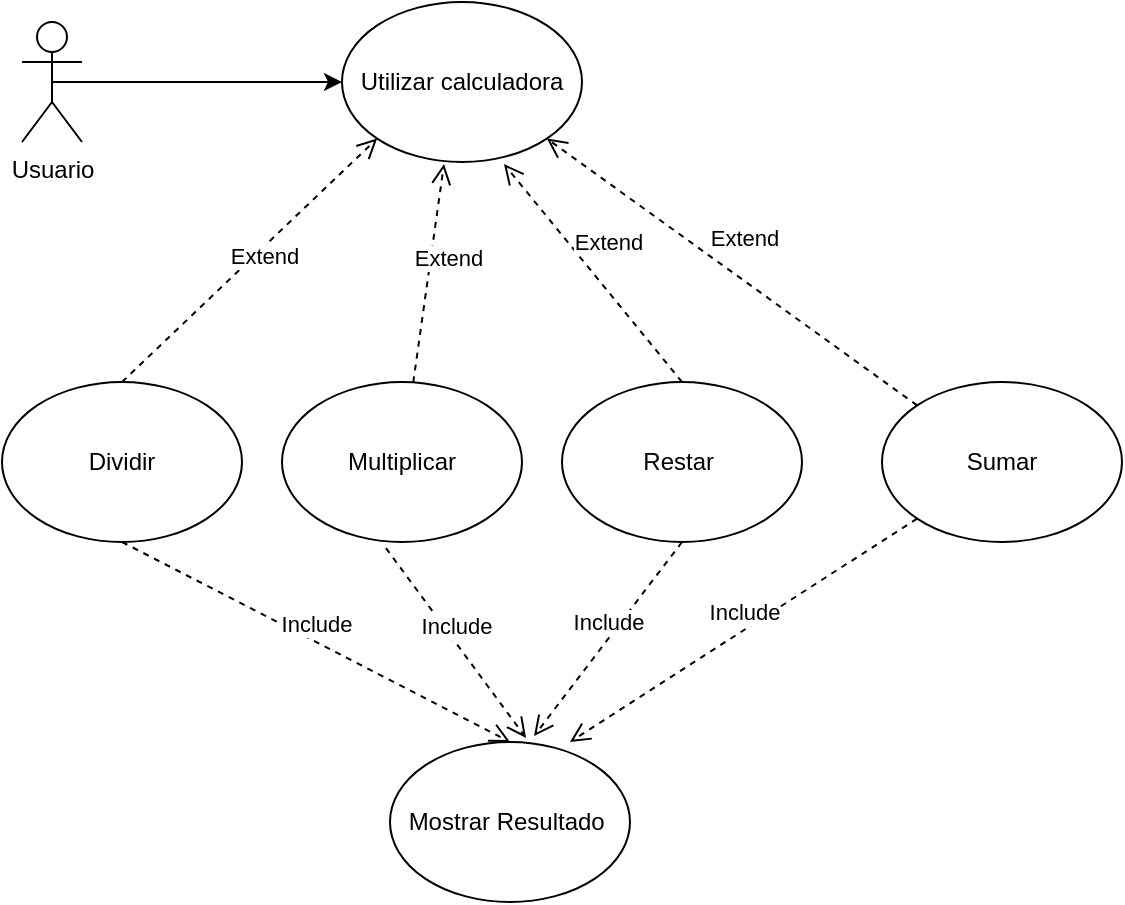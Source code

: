<mxfile version="16.5.1" type="device"><diagram id="C5RBs43oDa-KdzZeNtuy" name="Page-1"><mxGraphModel dx="868" dy="553" grid="1" gridSize="10" guides="1" tooltips="1" connect="1" arrows="1" fold="1" page="1" pageScale="1" pageWidth="827" pageHeight="1169" math="0" shadow="0"><root><mxCell id="WIyWlLk6GJQsqaUBKTNV-0"/><mxCell id="WIyWlLk6GJQsqaUBKTNV-1" parent="WIyWlLk6GJQsqaUBKTNV-0"/><mxCell id="wZdAO1xeDxczYH7zcddk-0" value="Usuario" style="shape=umlActor;verticalLabelPosition=bottom;verticalAlign=top;html=1;outlineConnect=0;" vertex="1" parent="WIyWlLk6GJQsqaUBKTNV-1"><mxGeometry x="110" y="180" width="30" height="60" as="geometry"/></mxCell><mxCell id="wZdAO1xeDxczYH7zcddk-1" value="Utilizar calculadora" style="ellipse;whiteSpace=wrap;html=1;" vertex="1" parent="WIyWlLk6GJQsqaUBKTNV-1"><mxGeometry x="270" y="170" width="120" height="80" as="geometry"/></mxCell><mxCell id="wZdAO1xeDxczYH7zcddk-6" value="" style="endArrow=classic;html=1;rounded=0;exitX=0.5;exitY=0.5;exitDx=0;exitDy=0;exitPerimeter=0;entryX=0;entryY=0.5;entryDx=0;entryDy=0;" edge="1" parent="WIyWlLk6GJQsqaUBKTNV-1" source="wZdAO1xeDxczYH7zcddk-0" target="wZdAO1xeDxczYH7zcddk-1"><mxGeometry width="50" height="50" relative="1" as="geometry"><mxPoint x="390" y="310" as="sourcePoint"/><mxPoint x="440" y="260" as="targetPoint"/></mxGeometry></mxCell><mxCell id="wZdAO1xeDxczYH7zcddk-7" value="Sumar" style="ellipse;whiteSpace=wrap;html=1;" vertex="1" parent="WIyWlLk6GJQsqaUBKTNV-1"><mxGeometry x="540" y="360" width="120" height="80" as="geometry"/></mxCell><mxCell id="wZdAO1xeDxczYH7zcddk-8" value="Restar&amp;nbsp;" style="ellipse;whiteSpace=wrap;html=1;" vertex="1" parent="WIyWlLk6GJQsqaUBKTNV-1"><mxGeometry x="380" y="360" width="120" height="80" as="geometry"/></mxCell><mxCell id="wZdAO1xeDxczYH7zcddk-9" value="Multiplicar" style="ellipse;whiteSpace=wrap;html=1;" vertex="1" parent="WIyWlLk6GJQsqaUBKTNV-1"><mxGeometry x="240" y="360" width="120" height="80" as="geometry"/></mxCell><mxCell id="wZdAO1xeDxczYH7zcddk-10" value="Dividir" style="ellipse;whiteSpace=wrap;html=1;" vertex="1" parent="WIyWlLk6GJQsqaUBKTNV-1"><mxGeometry x="100" y="360" width="120" height="80" as="geometry"/></mxCell><mxCell id="wZdAO1xeDxczYH7zcddk-11" value="Extend" style="html=1;verticalAlign=bottom;endArrow=open;dashed=1;endSize=8;rounded=0;exitX=0;exitY=0;exitDx=0;exitDy=0;entryX=1;entryY=1;entryDx=0;entryDy=0;" edge="1" parent="WIyWlLk6GJQsqaUBKTNV-1" source="wZdAO1xeDxczYH7zcddk-7" target="wZdAO1xeDxczYH7zcddk-1"><mxGeometry y="-10" relative="1" as="geometry"><mxPoint x="450" y="290" as="sourcePoint"/><mxPoint x="370" y="290" as="targetPoint"/><Array as="points"/><mxPoint as="offset"/></mxGeometry></mxCell><mxCell id="wZdAO1xeDxczYH7zcddk-12" value="Extend" style="html=1;verticalAlign=bottom;endArrow=open;dashed=1;endSize=8;rounded=0;exitX=0.5;exitY=0;exitDx=0;exitDy=0;entryX=0.675;entryY=1.013;entryDx=0;entryDy=0;entryPerimeter=0;" edge="1" parent="WIyWlLk6GJQsqaUBKTNV-1" source="wZdAO1xeDxczYH7zcddk-8" target="wZdAO1xeDxczYH7zcddk-1"><mxGeometry y="-10" relative="1" as="geometry"><mxPoint x="440" y="100" as="sourcePoint"/><mxPoint x="352.426" y="201.716" as="targetPoint"/><Array as="points"/><mxPoint as="offset"/></mxGeometry></mxCell><mxCell id="wZdAO1xeDxczYH7zcddk-13" value="Extend" style="html=1;verticalAlign=bottom;endArrow=open;dashed=1;endSize=8;rounded=0;entryX=0.425;entryY=1.013;entryDx=0;entryDy=0;entryPerimeter=0;" edge="1" parent="WIyWlLk6GJQsqaUBKTNV-1" source="wZdAO1xeDxczYH7zcddk-9" target="wZdAO1xeDxczYH7zcddk-1"><mxGeometry y="-10" relative="1" as="geometry"><mxPoint x="450" y="110" as="sourcePoint"/><mxPoint x="362.426" y="211.716" as="targetPoint"/><Array as="points"/><mxPoint as="offset"/></mxGeometry></mxCell><mxCell id="wZdAO1xeDxczYH7zcddk-14" value="Extend" style="html=1;verticalAlign=bottom;endArrow=open;dashed=1;endSize=8;rounded=0;exitX=0.5;exitY=0;exitDx=0;exitDy=0;entryX=0;entryY=1;entryDx=0;entryDy=0;" edge="1" parent="WIyWlLk6GJQsqaUBKTNV-1" source="wZdAO1xeDxczYH7zcddk-10" target="wZdAO1xeDxczYH7zcddk-1"><mxGeometry y="-10" relative="1" as="geometry"><mxPoint x="460" y="120" as="sourcePoint"/><mxPoint x="372.426" y="221.716" as="targetPoint"/><Array as="points"/><mxPoint as="offset"/></mxGeometry></mxCell><mxCell id="wZdAO1xeDxczYH7zcddk-24" value="Mostrar Resultado&amp;nbsp;" style="ellipse;whiteSpace=wrap;html=1;" vertex="1" parent="WIyWlLk6GJQsqaUBKTNV-1"><mxGeometry x="294" y="540" width="120" height="80" as="geometry"/></mxCell><mxCell id="wZdAO1xeDxczYH7zcddk-25" value="Include" style="html=1;verticalAlign=bottom;endArrow=open;dashed=1;endSize=8;rounded=0;entryX=0.5;entryY=0;entryDx=0;entryDy=0;exitX=0.5;exitY=1;exitDx=0;exitDy=0;" edge="1" parent="WIyWlLk6GJQsqaUBKTNV-1" source="wZdAO1xeDxczYH7zcddk-10" target="wZdAO1xeDxczYH7zcddk-24"><mxGeometry relative="1" as="geometry"><mxPoint x="530" y="470" as="sourcePoint"/><mxPoint x="450" y="470" as="targetPoint"/></mxGeometry></mxCell><mxCell id="wZdAO1xeDxczYH7zcddk-26" value="Include" style="html=1;verticalAlign=bottom;endArrow=open;dashed=1;endSize=8;rounded=0;entryX=0.567;entryY=-0.025;entryDx=0;entryDy=0;exitX=0.433;exitY=1.038;exitDx=0;exitDy=0;entryPerimeter=0;exitPerimeter=0;" edge="1" parent="WIyWlLk6GJQsqaUBKTNV-1" source="wZdAO1xeDxczYH7zcddk-9" target="wZdAO1xeDxczYH7zcddk-24"><mxGeometry relative="1" as="geometry"><mxPoint x="170" y="450" as="sourcePoint"/><mxPoint x="364" y="550" as="targetPoint"/></mxGeometry></mxCell><mxCell id="wZdAO1xeDxczYH7zcddk-27" value="Include" style="html=1;verticalAlign=bottom;endArrow=open;dashed=1;endSize=8;rounded=0;entryX=0.6;entryY=-0.037;entryDx=0;entryDy=0;exitX=0.5;exitY=1;exitDx=0;exitDy=0;entryPerimeter=0;" edge="1" parent="WIyWlLk6GJQsqaUBKTNV-1" source="wZdAO1xeDxczYH7zcddk-8" target="wZdAO1xeDxczYH7zcddk-24"><mxGeometry relative="1" as="geometry"><mxPoint x="180" y="460" as="sourcePoint"/><mxPoint x="374" y="560" as="targetPoint"/></mxGeometry></mxCell><mxCell id="wZdAO1xeDxczYH7zcddk-28" value="Include" style="html=1;verticalAlign=bottom;endArrow=open;dashed=1;endSize=8;rounded=0;entryX=0.75;entryY=0;entryDx=0;entryDy=0;exitX=0;exitY=1;exitDx=0;exitDy=0;entryPerimeter=0;" edge="1" parent="WIyWlLk6GJQsqaUBKTNV-1" source="wZdAO1xeDxczYH7zcddk-7" target="wZdAO1xeDxczYH7zcddk-24"><mxGeometry relative="1" as="geometry"><mxPoint x="190" y="470" as="sourcePoint"/><mxPoint x="384" y="570" as="targetPoint"/></mxGeometry></mxCell></root></mxGraphModel></diagram></mxfile>